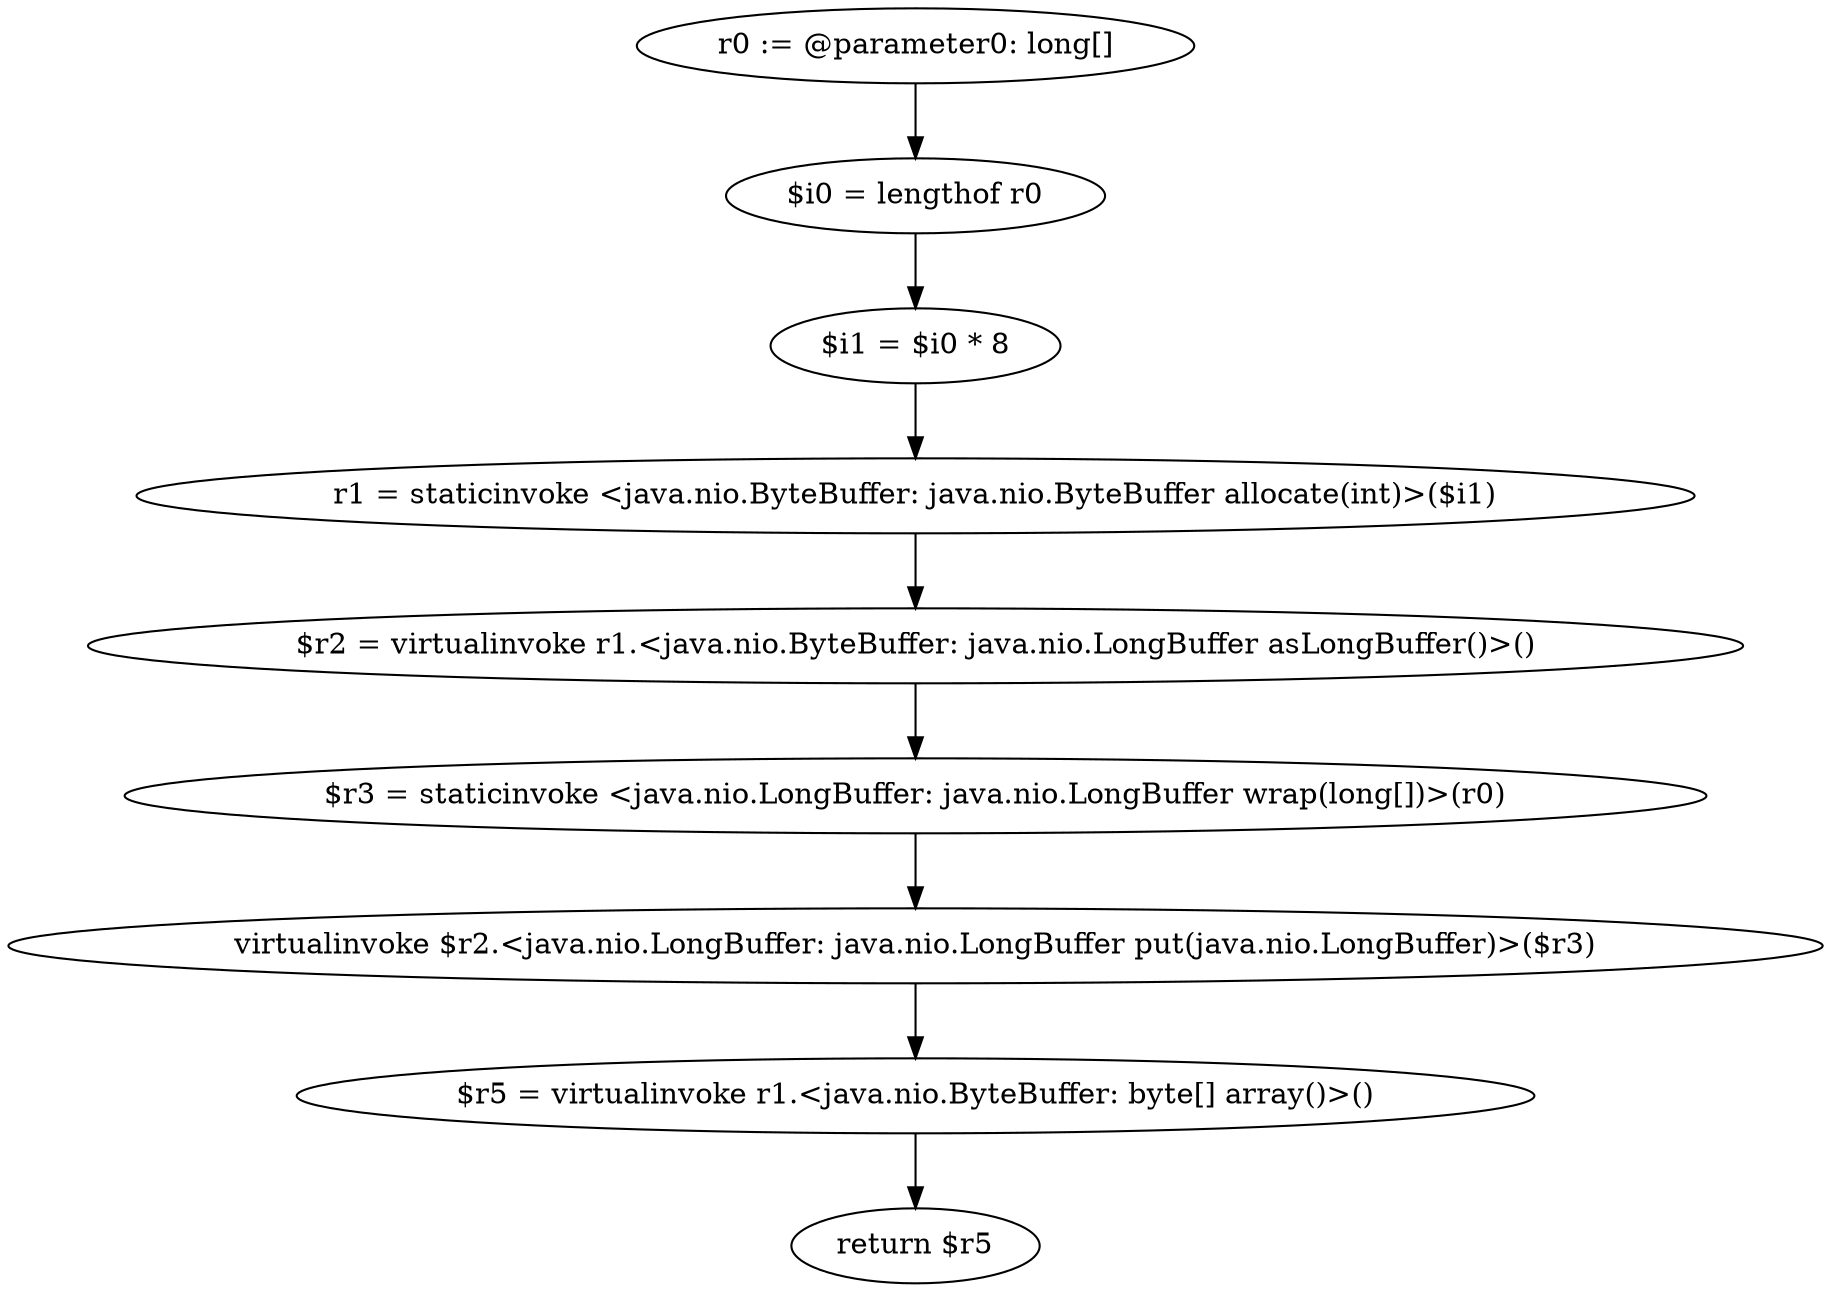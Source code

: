 digraph "unitGraph" {
    "r0 := @parameter0: long[]"
    "$i0 = lengthof r0"
    "$i1 = $i0 * 8"
    "r1 = staticinvoke <java.nio.ByteBuffer: java.nio.ByteBuffer allocate(int)>($i1)"
    "$r2 = virtualinvoke r1.<java.nio.ByteBuffer: java.nio.LongBuffer asLongBuffer()>()"
    "$r3 = staticinvoke <java.nio.LongBuffer: java.nio.LongBuffer wrap(long[])>(r0)"
    "virtualinvoke $r2.<java.nio.LongBuffer: java.nio.LongBuffer put(java.nio.LongBuffer)>($r3)"
    "$r5 = virtualinvoke r1.<java.nio.ByteBuffer: byte[] array()>()"
    "return $r5"
    "r0 := @parameter0: long[]"->"$i0 = lengthof r0";
    "$i0 = lengthof r0"->"$i1 = $i0 * 8";
    "$i1 = $i0 * 8"->"r1 = staticinvoke <java.nio.ByteBuffer: java.nio.ByteBuffer allocate(int)>($i1)";
    "r1 = staticinvoke <java.nio.ByteBuffer: java.nio.ByteBuffer allocate(int)>($i1)"->"$r2 = virtualinvoke r1.<java.nio.ByteBuffer: java.nio.LongBuffer asLongBuffer()>()";
    "$r2 = virtualinvoke r1.<java.nio.ByteBuffer: java.nio.LongBuffer asLongBuffer()>()"->"$r3 = staticinvoke <java.nio.LongBuffer: java.nio.LongBuffer wrap(long[])>(r0)";
    "$r3 = staticinvoke <java.nio.LongBuffer: java.nio.LongBuffer wrap(long[])>(r0)"->"virtualinvoke $r2.<java.nio.LongBuffer: java.nio.LongBuffer put(java.nio.LongBuffer)>($r3)";
    "virtualinvoke $r2.<java.nio.LongBuffer: java.nio.LongBuffer put(java.nio.LongBuffer)>($r3)"->"$r5 = virtualinvoke r1.<java.nio.ByteBuffer: byte[] array()>()";
    "$r5 = virtualinvoke r1.<java.nio.ByteBuffer: byte[] array()>()"->"return $r5";
}
